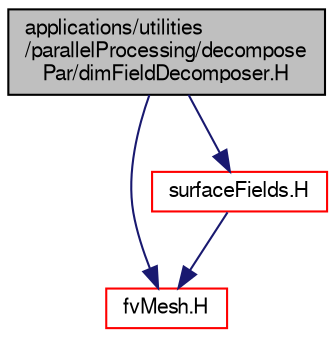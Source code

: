 digraph "applications/utilities/parallelProcessing/decomposePar/dimFieldDecomposer.H"
{
  bgcolor="transparent";
  edge [fontname="FreeSans",fontsize="10",labelfontname="FreeSans",labelfontsize="10"];
  node [fontname="FreeSans",fontsize="10",shape=record];
  Node0 [label="applications/utilities\l/parallelProcessing/decompose\lPar/dimFieldDecomposer.H",height=0.2,width=0.4,color="black", fillcolor="grey75", style="filled", fontcolor="black"];
  Node0 -> Node1 [color="midnightblue",fontsize="10",style="solid",fontname="FreeSans"];
  Node1 [label="fvMesh.H",height=0.2,width=0.4,color="red",URL="$a03533.html"];
  Node0 -> Node268 [color="midnightblue",fontsize="10",style="solid",fontname="FreeSans"];
  Node268 [label="surfaceFields.H",height=0.2,width=0.4,color="red",URL="$a02735.html",tooltip="Foam::surfaceFields. "];
  Node268 -> Node1 [color="midnightblue",fontsize="10",style="solid",fontname="FreeSans"];
}
